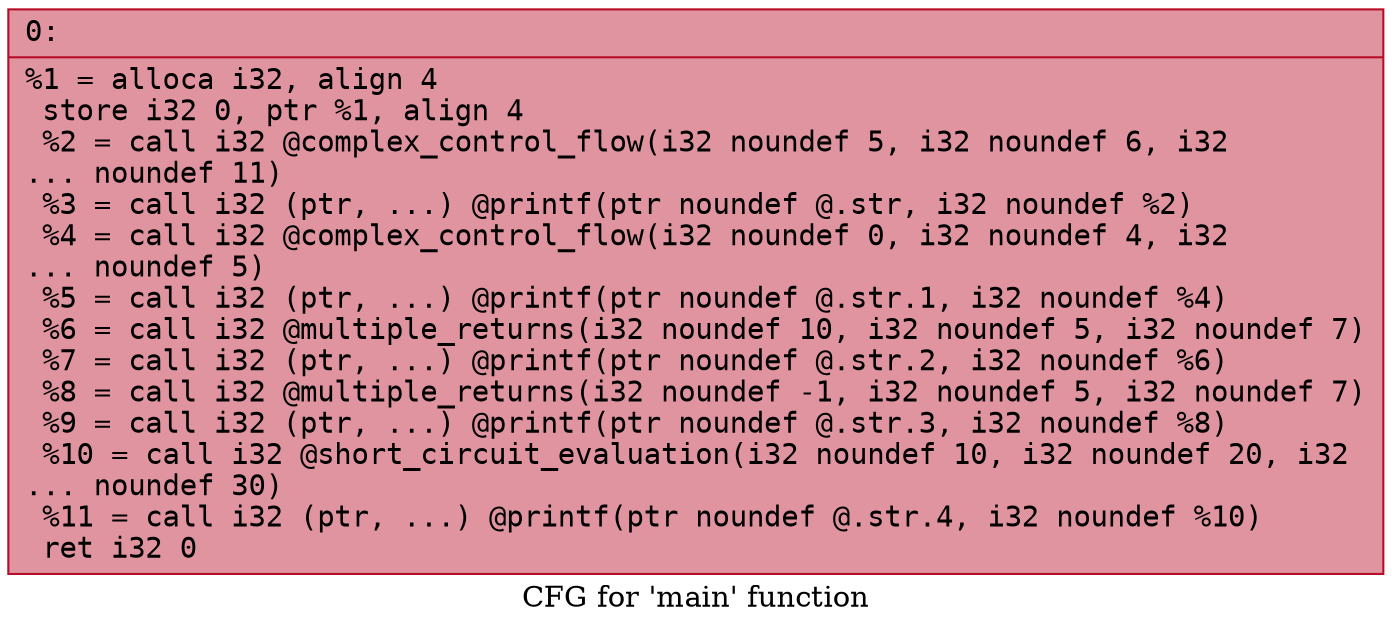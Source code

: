 digraph "CFG for 'main' function" {
	label="CFG for 'main' function";

	Node0x5c38bdd058e0 [shape=record,color="#b70d28ff", style=filled, fillcolor="#b70d2870" fontname="Courier",label="{0:\l|  %1 = alloca i32, align 4\l  store i32 0, ptr %1, align 4\l  %2 = call i32 @complex_control_flow(i32 noundef 5, i32 noundef 6, i32\l... noundef 11)\l  %3 = call i32 (ptr, ...) @printf(ptr noundef @.str, i32 noundef %2)\l  %4 = call i32 @complex_control_flow(i32 noundef 0, i32 noundef 4, i32\l... noundef 5)\l  %5 = call i32 (ptr, ...) @printf(ptr noundef @.str.1, i32 noundef %4)\l  %6 = call i32 @multiple_returns(i32 noundef 10, i32 noundef 5, i32 noundef 7)\l  %7 = call i32 (ptr, ...) @printf(ptr noundef @.str.2, i32 noundef %6)\l  %8 = call i32 @multiple_returns(i32 noundef -1, i32 noundef 5, i32 noundef 7)\l  %9 = call i32 (ptr, ...) @printf(ptr noundef @.str.3, i32 noundef %8)\l  %10 = call i32 @short_circuit_evaluation(i32 noundef 10, i32 noundef 20, i32\l... noundef 30)\l  %11 = call i32 (ptr, ...) @printf(ptr noundef @.str.4, i32 noundef %10)\l  ret i32 0\l}"];
}
